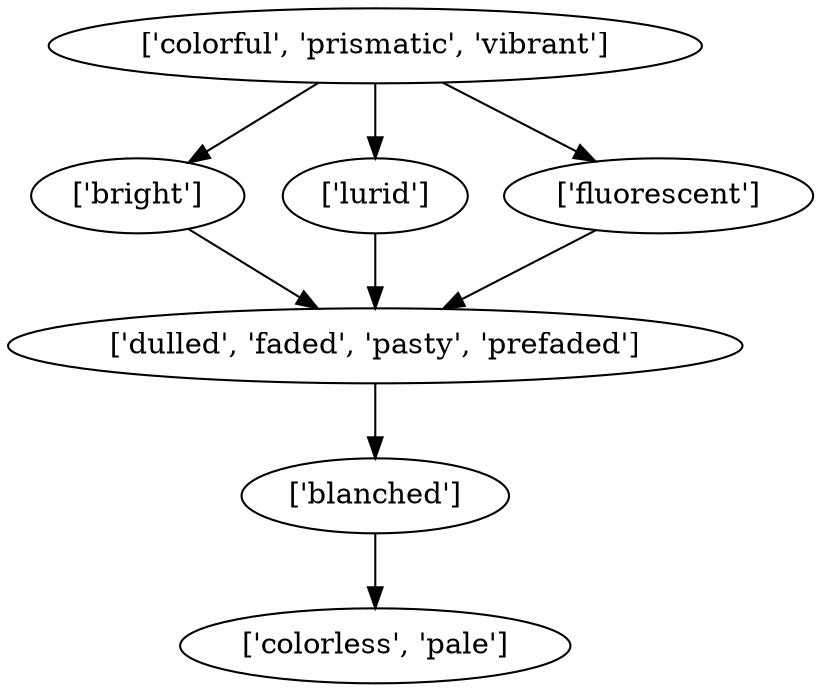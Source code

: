 strict digraph  {
	"['bright']" -> "['dulled', 'faded', 'pasty', 'prefaded']";
	"['dulled', 'faded', 'pasty', 'prefaded']" -> "['blanched']";
	"['lurid']" -> "['dulled', 'faded', 'pasty', 'prefaded']";
	"['blanched']" -> "['colorless', 'pale']";
	"['colorful', 'prismatic', 'vibrant']" -> "['bright']";
	"['colorful', 'prismatic', 'vibrant']" -> "['lurid']";
	"['colorful', 'prismatic', 'vibrant']" -> "['fluorescent']";
	"['fluorescent']" -> "['dulled', 'faded', 'pasty', 'prefaded']";
}
